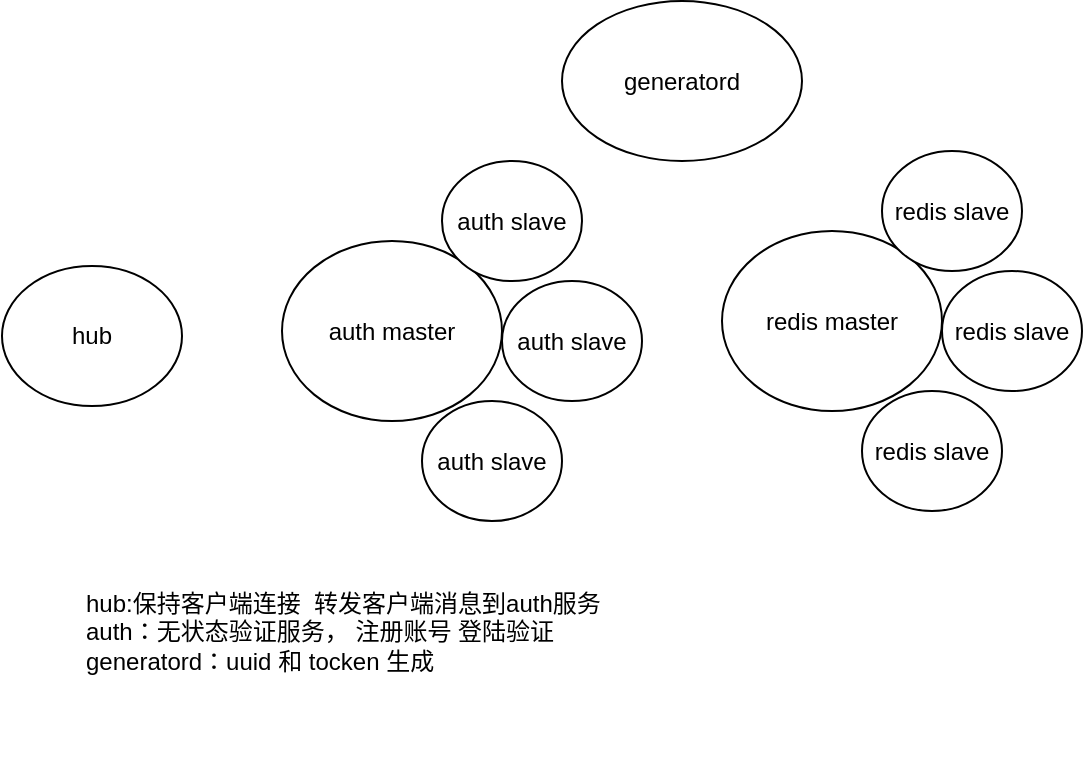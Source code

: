 <mxfile version="14.2.4" type="embed" pages="2">
    <diagram id="mUpYVrXcaHzCLr676IzK" name="第 2 页">
        <mxGraphModel dx="1066" dy="790" grid="1" gridSize="10" guides="1" tooltips="1" connect="1" arrows="1" fold="1" page="1" pageScale="1" pageWidth="827" pageHeight="1169" math="0" shadow="0">
            <root>
                <mxCell id="pmkSR6v0UuQ-67jsOixc-0"/>
                <mxCell id="pmkSR6v0UuQ-67jsOixc-1" parent="pmkSR6v0UuQ-67jsOixc-0"/>
                <mxCell id="0" value="hub" style="ellipse;whiteSpace=wrap;html=1;" vertex="1" parent="pmkSR6v0UuQ-67jsOixc-1">
                    <mxGeometry x="160" y="255" width="90" height="70" as="geometry"/>
                </mxCell>
                <mxCell id="1" value="auth master" style="ellipse;whiteSpace=wrap;html=1;" vertex="1" parent="pmkSR6v0UuQ-67jsOixc-1">
                    <mxGeometry x="300" y="242.5" width="110" height="90" as="geometry"/>
                </mxCell>
                <mxCell id="2" value="auth slave" style="ellipse;whiteSpace=wrap;html=1;" vertex="1" parent="pmkSR6v0UuQ-67jsOixc-1">
                    <mxGeometry x="380" y="202.5" width="70" height="60" as="geometry"/>
                </mxCell>
                <mxCell id="3" value="auth slave" style="ellipse;whiteSpace=wrap;html=1;" vertex="1" parent="pmkSR6v0UuQ-67jsOixc-1">
                    <mxGeometry x="410" y="262.5" width="70" height="60" as="geometry"/>
                </mxCell>
                <mxCell id="4" value="auth slave" style="ellipse;whiteSpace=wrap;html=1;" vertex="1" parent="pmkSR6v0UuQ-67jsOixc-1">
                    <mxGeometry x="370" y="322.5" width="70" height="60" as="geometry"/>
                </mxCell>
                <mxCell id="5" value="generatord" style="ellipse;whiteSpace=wrap;html=1;" vertex="1" parent="pmkSR6v0UuQ-67jsOixc-1">
                    <mxGeometry x="440" y="122.5" width="120" height="80" as="geometry"/>
                </mxCell>
                <mxCell id="7" value="redis master" style="ellipse;whiteSpace=wrap;html=1;" vertex="1" parent="pmkSR6v0UuQ-67jsOixc-1">
                    <mxGeometry x="520" y="237.5" width="110" height="90" as="geometry"/>
                </mxCell>
                <mxCell id="8" value="redis slave" style="ellipse;whiteSpace=wrap;html=1;" vertex="1" parent="pmkSR6v0UuQ-67jsOixc-1">
                    <mxGeometry x="600" y="197.5" width="70" height="60" as="geometry"/>
                </mxCell>
                <mxCell id="9" value="redis slave" style="ellipse;whiteSpace=wrap;html=1;" vertex="1" parent="pmkSR6v0UuQ-67jsOixc-1">
                    <mxGeometry x="630" y="257.5" width="70" height="60" as="geometry"/>
                </mxCell>
                <mxCell id="10" value="redis slave" style="ellipse;whiteSpace=wrap;html=1;" vertex="1" parent="pmkSR6v0UuQ-67jsOixc-1">
                    <mxGeometry x="590" y="317.5" width="70" height="60" as="geometry"/>
                </mxCell>
                <mxCell id="11" value="hub:保持客户端连接&amp;nbsp; 转发客户端消息到auth服务&lt;br&gt;auth：无状态验证服务， 注册账号 登陆验证&lt;br&gt;&lt;span style=&quot;text-align: center&quot;&gt;generatord：uuid 和 tocken 生成&lt;/span&gt;" style="text;html=1;strokeColor=none;fillColor=none;align=left;verticalAlign=top;whiteSpace=wrap;rounded=0;" vertex="1" parent="pmkSR6v0UuQ-67jsOixc-1">
                    <mxGeometry x="200" y="410" width="440" height="90" as="geometry"/>
                </mxCell>
            </root>
        </mxGraphModel>
    </diagram>
    <diagram id="k4Jd2P2Ac0SRAA9ePXXa" name="第 1 页">
        &#xa;
        <mxGraphModel dx="1066" dy="1959" grid="1" gridSize="10" guides="1" tooltips="1" connect="1" arrows="1" fold="1" page="1" pageScale="1" pageWidth="827" pageHeight="1169" math="0" shadow="0">
            &#xa;
            <root>
                &#xa;
                <mxCell id="0"/>
                &#xa;
                <mxCell id="1" parent="0"/>
                &#xa;
                <mxCell id="8" value="" style="points=[];aspect=fixed;html=1;align=center;shadow=0;dashed=0;image;image=img/lib/allied_telesis/switch/Industrial_Ethernet_IE200_POE.svg;" parent="1" vertex="1">
                    &#xa;
                    <mxGeometry x="220" y="-50" width="120.2" height="168.64" as="geometry"/>
                    &#xa;
                </mxCell>
                &#xa;
                <mxCell id="9" value="LOGIN" style="text;html=1;strokeColor=none;fillColor=none;align=center;verticalAlign=middle;whiteSpace=wrap;rounded=0;" parent="1" vertex="1">
                    &#xa;
                    <mxGeometry x="225.1" y="-80" width="110" height="30" as="geometry"/>
                    &#xa;
                </mxCell>
                &#xa;
                <mxCell id="10" value="" style="points=[];aspect=fixed;html=1;align=center;shadow=0;dashed=0;image;image=img/lib/allied_telesis/switch/Industrial_Ethernet_IE200_POE.svg;" parent="1" vertex="1">
                    &#xa;
                    <mxGeometry x="450" y="121.36" width="120.2" height="168.64" as="geometry"/>
                    &#xa;
                </mxCell>
                &#xa;
                <mxCell id="11" value="Gate" style="text;html=1;strokeColor=none;fillColor=none;align=center;verticalAlign=middle;whiteSpace=wrap;rounded=0;" parent="1" vertex="1">
                    &#xa;
                    <mxGeometry x="455.1" y="91.36" width="110" height="30" as="geometry"/>
                    &#xa;
                </mxCell>
                &#xa;
                <mxCell id="12" value="" style="points=[];aspect=fixed;html=1;align=center;shadow=0;dashed=0;image;image=img/lib/allied_telesis/switch/Industrial_Ethernet_IE200_POE.svg;" parent="1" vertex="1">
                    &#xa;
                    <mxGeometry x="444.9" y="340" width="120.2" height="168.64" as="geometry"/>
                    &#xa;
                </mxCell>
                &#xa;
                <mxCell id="13" value="Gate" style="text;html=1;strokeColor=none;fillColor=none;align=center;verticalAlign=middle;whiteSpace=wrap;rounded=0;" parent="1" vertex="1">
                    &#xa;
                    <mxGeometry x="450" y="310" width="110" height="30" as="geometry"/>
                    &#xa;
                </mxCell>
                &#xa;
                <mxCell id="16" value="" style="points=[];aspect=fixed;html=1;align=center;shadow=0;dashed=0;image;image=img/lib/allied_telesis/switch/Industrial_Ethernet_IE200_POE.svg;" parent="1" vertex="1">
                    &#xa;
                    <mxGeometry x="870" y="7.105e-15" width="120.2" height="168.64" as="geometry"/>
                    &#xa;
                </mxCell>
                &#xa;
                <mxCell id="17" value="Game" style="text;html=1;strokeColor=none;fillColor=none;align=center;verticalAlign=middle;whiteSpace=wrap;rounded=0;" parent="1" vertex="1">
                    &#xa;
                    <mxGeometry x="880.2" y="-30.0" width="110" height="30" as="geometry"/>
                    &#xa;
                </mxCell>
                &#xa;
                <mxCell id="18" value="" style="points=[];aspect=fixed;html=1;align=center;shadow=0;dashed=0;image;image=img/lib/allied_telesis/switch/Industrial_Ethernet_IE200_POE.svg;" parent="1" vertex="1">
                    &#xa;
                    <mxGeometry x="880" y="250.68" width="120.2" height="168.64" as="geometry"/>
                    &#xa;
                </mxCell>
                &#xa;
                <mxCell id="19" value="Game" style="text;html=1;strokeColor=none;fillColor=none;align=center;verticalAlign=middle;whiteSpace=wrap;rounded=0;" parent="1" vertex="1">
                    &#xa;
                    <mxGeometry x="890.2" y="230" width="110" height="30" as="geometry"/>
                    &#xa;
                </mxCell>
                &#xa;
                <mxCell id="20" value="" style="points=[];aspect=fixed;html=1;align=center;shadow=0;dashed=0;image;image=img/lib/allied_telesis/switch/Industrial_Ethernet_IE200_POE.svg;" parent="1" vertex="1">
                    &#xa;
                    <mxGeometry x="650" y="290" width="120.2" height="168.64" as="geometry"/>
                    &#xa;
                </mxCell>
                &#xa;
                <mxCell id="21" value="Center" style="text;html=1;strokeColor=none;fillColor=none;align=center;verticalAlign=middle;whiteSpace=wrap;rounded=0;" parent="1" vertex="1">
                    &#xa;
                    <mxGeometry x="650" y="458.64" width="110" height="30" as="geometry"/>
                    &#xa;
                </mxCell>
                &#xa;
                <mxCell id="22" value="" style="points=[];aspect=fixed;html=1;align=center;shadow=0;dashed=0;image;image=img/lib/allied_telesis/switch/Industrial_Ethernet_IE200_POE.svg;" parent="1" vertex="1">
                    &#xa;
                    <mxGeometry x="104.9" y="209.32" width="120.2" height="168.64" as="geometry"/>
                    &#xa;
                </mxCell>
                &#xa;
                <mxCell id="23" value="Client" style="text;html=1;strokeColor=none;fillColor=none;align=center;verticalAlign=middle;whiteSpace=wrap;rounded=0;" parent="1" vertex="1">
                    &#xa;
                    <mxGeometry x="110" y="179.32" width="110" height="30" as="geometry"/>
                    &#xa;
                </mxCell>
                &#xa;
                <mxCell id="24" value="" style="endArrow=classic;html=1;entryX=0;entryY=0.654;entryDx=0;entryDy=0;entryPerimeter=0;exitX=0.99;exitY=0.52;exitDx=0;exitDy=0;exitPerimeter=0;" parent="1" source="10" target="16" edge="1">
                    &#xa;
                    <mxGeometry width="50" height="50" relative="1" as="geometry">
                        &#xa;
                        <mxPoint x="540" y="280" as="sourcePoint"/>
                        &#xa;
                        <mxPoint x="590" y="230" as="targetPoint"/>
                        &#xa;
                    </mxGeometry>
                    &#xa;
                </mxCell>
                &#xa;
                <mxCell id="25" value="" style="endArrow=classic;html=1;" parent="1" source="22" target="10" edge="1">
                    &#xa;
                    <mxGeometry width="50" height="50" relative="1" as="geometry">
                        &#xa;
                        <mxPoint x="260" y="310" as="sourcePoint"/>
                        &#xa;
                        <mxPoint x="310" y="260" as="targetPoint"/>
                        &#xa;
                    </mxGeometry>
                    &#xa;
                </mxCell>
                &#xa;
                <mxCell id="26" value="" style="endArrow=classic;html=1;entryX=0.008;entryY=0.494;entryDx=0;entryDy=0;entryPerimeter=0;exitX=0.998;exitY=0.543;exitDx=0;exitDy=0;exitPerimeter=0;" parent="1" source="10" target="20" edge="1">
                    &#xa;
                    <mxGeometry width="50" height="50" relative="1" as="geometry">
                        &#xa;
                        <mxPoint x="578.998" y="219.053" as="sourcePoint"/>
                        &#xa;
                        <mxPoint x="760" y="130.971" as="targetPoint"/>
                        &#xa;
                    </mxGeometry>
                    &#xa;
                </mxCell>
                &#xa;
                <mxCell id="27" value="" style="endArrow=classic;html=1;exitX=0.99;exitY=0.567;exitDx=0;exitDy=0;exitPerimeter=0;" parent="1" source="10" target="18" edge="1">
                    &#xa;
                    <mxGeometry width="50" height="50" relative="1" as="geometry">
                        &#xa;
                        <mxPoint x="579.96" y="222.932" as="sourcePoint"/>
                        &#xa;
                        <mxPoint x="750.962" y="593.988" as="targetPoint"/>
                        &#xa;
                    </mxGeometry>
                    &#xa;
                </mxCell>
                &#xa;
                <mxCell id="28" value="agent" style="ellipse;whiteSpace=wrap;html=1;" parent="1" vertex="1">
                    &#xa;
                    <mxGeometry x="170" y="820" width="120" height="80" as="geometry"/>
                    &#xa;
                </mxCell>
                &#xa;
                <mxCell id="30" value="agent" style="ellipse;whiteSpace=wrap;html=1;" parent="1" vertex="1">
                    &#xa;
                    <mxGeometry x="290" y="830" width="120" height="80" as="geometry"/>
                    &#xa;
                </mxCell>
                &#xa;
                <mxCell id="31" value="agent" style="ellipse;whiteSpace=wrap;html=1;" parent="1" vertex="1">
                    &#xa;
                    <mxGeometry x="324.9" y="910" width="120" height="80" as="geometry"/>
                    &#xa;
                </mxCell>
                &#xa;
                <mxCell id="32" value="watchdog" style="ellipse;whiteSpace=wrap;html=1;" parent="1" vertex="1">
                    &#xa;
                    <mxGeometry x="120" y="910" width="200" height="110" as="geometry"/>
                    &#xa;
                </mxCell>
                &#xa;
                <mxCell id="34" value="redis slave" style="ellipse;whiteSpace=wrap;html=1;" parent="1" vertex="1">
                    &#xa;
                    <mxGeometry x="180.2" y="580" width="120" height="80" as="geometry"/>
                    &#xa;
                </mxCell>
                &#xa;
                <mxCell id="35" value="redis slave" style="ellipse;whiteSpace=wrap;html=1;" parent="1" vertex="1">
                    &#xa;
                    <mxGeometry x="300.2" y="590" width="120" height="80" as="geometry"/>
                    &#xa;
                </mxCell>
                &#xa;
                <mxCell id="36" value="redis slave" style="ellipse;whiteSpace=wrap;html=1;" parent="1" vertex="1">
                    &#xa;
                    <mxGeometry x="335.1" y="670" width="120" height="80" as="geometry"/>
                    &#xa;
                </mxCell>
                &#xa;
                <mxCell id="37" value="redis master" style="ellipse;whiteSpace=wrap;html=1;" parent="1" vertex="1">
                    &#xa;
                    <mxGeometry x="130.2" y="670" width="200" height="110" as="geometry"/>
                    &#xa;
                </mxCell>
                &#xa;
            </root>
            &#xa;
        </mxGraphModel>
        &#xa;
    </diagram>
</mxfile>